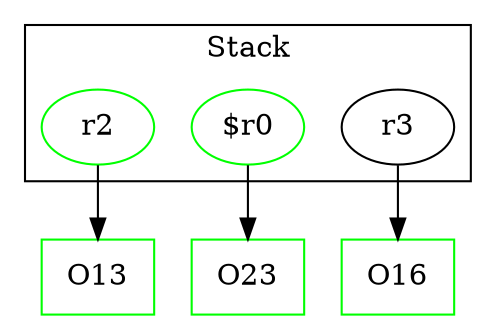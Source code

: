digraph sample {
  rankDir="LR";
  subgraph cluster_0 {
    label="Stack"
    "r2"; "$r0"; "r3"; 
  }
  "r2" -> { O13 };
  "$r0" -> { O23 };
  "r3" -> { O16 };
  O13[shape=box];
  O23[shape=box];
  O16[shape=box];
  O13[color="green"];
  "r2"[color="green"];
  O23[color="green"];
  "$r0"[color="green"];
  O16[color="green"];
}
